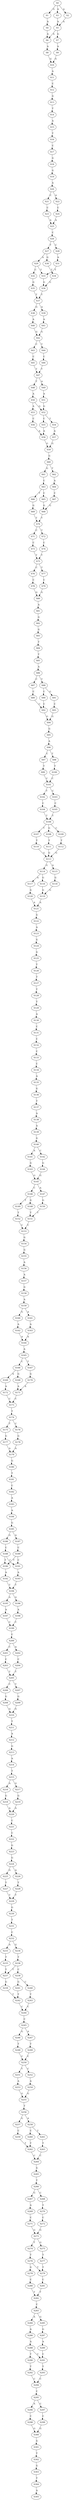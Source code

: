 strict digraph  {
	S0 -> S1 [ label = G ];
	S0 -> S2 [ label = A ];
	S0 -> S3 [ label = A ];
	S1 -> S4 [ label = A ];
	S2 -> S5 [ label = A ];
	S3 -> S5 [ label = A ];
	S4 -> S6 [ label = A ];
	S5 -> S6 [ label = A ];
	S5 -> S7 [ label = G ];
	S6 -> S8 [ label = A ];
	S7 -> S9 [ label = A ];
	S8 -> S10 [ label = G ];
	S9 -> S10 [ label = G ];
	S10 -> S11 [ label = A ];
	S11 -> S12 [ label = C ];
	S12 -> S13 [ label = G ];
	S13 -> S14 [ label = T ];
	S14 -> S15 [ label = A ];
	S15 -> S16 [ label = T ];
	S16 -> S17 [ label = C ];
	S17 -> S18 [ label = G ];
	S18 -> S19 [ label = G ];
	S19 -> S20 [ label = A ];
	S20 -> S21 [ label = C ];
	S20 -> S22 [ label = A ];
	S21 -> S23 [ label = C ];
	S22 -> S24 [ label = C ];
	S23 -> S25 [ label = A ];
	S24 -> S25 [ label = A ];
	S25 -> S26 [ label = C ];
	S26 -> S27 [ label = T ];
	S26 -> S28 [ label = C ];
	S27 -> S29 [ label = A ];
	S27 -> S30 [ label = G ];
	S28 -> S31 [ label = A ];
	S29 -> S32 [ label = C ];
	S29 -> S33 [ label = T ];
	S30 -> S34 [ label = T ];
	S31 -> S33 [ label = T ];
	S32 -> S35 [ label = G ];
	S33 -> S36 [ label = G ];
	S34 -> S36 [ label = G ];
	S35 -> S37 [ label = T ];
	S36 -> S37 [ label = T ];
	S37 -> S38 [ label = G ];
	S37 -> S39 [ label = A ];
	S38 -> S40 [ label = A ];
	S39 -> S41 [ label = A ];
	S40 -> S42 [ label = G ];
	S41 -> S42 [ label = G ];
	S42 -> S43 [ label = C ];
	S42 -> S44 [ label = T ];
	S43 -> S45 [ label = C ];
	S44 -> S46 [ label = C ];
	S45 -> S47 [ label = T ];
	S46 -> S47 [ label = T ];
	S47 -> S48 [ label = T ];
	S47 -> S49 [ label = A ];
	S48 -> S50 [ label = A ];
	S49 -> S51 [ label = A ];
	S50 -> S52 [ label = G ];
	S50 -> S53 [ label = A ];
	S51 -> S52 [ label = G ];
	S52 -> S54 [ label = T ];
	S52 -> S55 [ label = C ];
	S53 -> S56 [ label = C ];
	S54 -> S57 [ label = A ];
	S55 -> S58 [ label = A ];
	S56 -> S58 [ label = A ];
	S57 -> S59 [ label = G ];
	S58 -> S59 [ label = G ];
	S59 -> S60 [ label = G ];
	S60 -> S61 [ label = G ];
	S60 -> S62 [ label = T ];
	S61 -> S63 [ label = C ];
	S62 -> S64 [ label = A ];
	S63 -> S65 [ label = C ];
	S63 -> S66 [ label = T ];
	S64 -> S67 [ label = C ];
	S65 -> S68 [ label = G ];
	S66 -> S69 [ label = G ];
	S67 -> S68 [ label = G ];
	S68 -> S70 [ label = T ];
	S69 -> S70 [ label = T ];
	S70 -> S71 [ label = C ];
	S70 -> S72 [ label = T ];
	S71 -> S73 [ label = C ];
	S72 -> S74 [ label = C ];
	S73 -> S75 [ label = T ];
	S74 -> S75 [ label = T ];
	S75 -> S76 [ label = C ];
	S75 -> S77 [ label = T ];
	S76 -> S78 [ label = C ];
	S77 -> S79 [ label = C ];
	S78 -> S80 [ label = G ];
	S79 -> S80 [ label = G ];
	S80 -> S81 [ label = A ];
	S81 -> S82 [ label = G ];
	S82 -> S83 [ label = G ];
	S83 -> S84 [ label = T ];
	S84 -> S85 [ label = T ];
	S85 -> S86 [ label = A ];
	S86 -> S87 [ label = C ];
	S86 -> S88 [ label = T ];
	S87 -> S89 [ label = C ];
	S88 -> S90 [ label = C ];
	S88 -> S91 [ label = G ];
	S89 -> S92 [ label = C ];
	S90 -> S92 [ label = C ];
	S91 -> S93 [ label = C ];
	S92 -> S94 [ label = G ];
	S93 -> S94 [ label = G ];
	S94 -> S95 [ label = G ];
	S95 -> S96 [ label = A ];
	S96 -> S97 [ label = C ];
	S96 -> S98 [ label = T ];
	S97 -> S99 [ label = T ];
	S98 -> S100 [ label = T ];
	S99 -> S101 [ label = C ];
	S100 -> S101 [ label = C ];
	S101 -> S102 [ label = T ];
	S101 -> S103 [ label = C ];
	S102 -> S104 [ label = C ];
	S103 -> S105 [ label = C ];
	S104 -> S106 [ label = T ];
	S105 -> S106 [ label = T ];
	S106 -> S107 [ label = T ];
	S106 -> S108 [ label = G ];
	S106 -> S109 [ label = C ];
	S107 -> S110 [ label = T ];
	S108 -> S111 [ label = T ];
	S109 -> S112 [ label = T ];
	S110 -> S113 [ label = G ];
	S111 -> S113 [ label = G ];
	S112 -> S113 [ label = G ];
	S113 -> S114 [ label = G ];
	S113 -> S115 [ label = A ];
	S114 -> S116 [ label = G ];
	S114 -> S117 [ label = A ];
	S115 -> S118 [ label = G ];
	S116 -> S119 [ label = G ];
	S117 -> S120 [ label = G ];
	S118 -> S119 [ label = G ];
	S119 -> S121 [ label = A ];
	S120 -> S121 [ label = A ];
	S121 -> S122 [ label = G ];
	S122 -> S123 [ label = A ];
	S123 -> S124 [ label = G ];
	S124 -> S125 [ label = G ];
	S125 -> S126 [ label = T ];
	S126 -> S127 [ label = T ];
	S127 -> S128 [ label = T ];
	S128 -> S129 [ label = T ];
	S129 -> S130 [ label = A ];
	S130 -> S131 [ label = C ];
	S131 -> S132 [ label = C ];
	S132 -> S133 [ label = C ];
	S133 -> S134 [ label = C ];
	S134 -> S135 [ label = A ];
	S135 -> S136 [ label = G ];
	S136 -> S137 [ label = T ];
	S137 -> S138 [ label = A ];
	S138 -> S139 [ label = A ];
	S139 -> S140 [ label = G ];
	S140 -> S141 [ label = A ];
	S140 -> S142 [ label = C ];
	S141 -> S143 [ label = G ];
	S142 -> S144 [ label = G ];
	S143 -> S145 [ label = G ];
	S144 -> S145 [ label = G ];
	S145 -> S146 [ label = C ];
	S145 -> S147 [ label = A ];
	S146 -> S148 [ label = G ];
	S146 -> S149 [ label = T ];
	S147 -> S150 [ label = G ];
	S148 -> S151 [ label = T ];
	S149 -> S152 [ label = T ];
	S150 -> S151 [ label = T ];
	S151 -> S153 [ label = C ];
	S152 -> S153 [ label = C ];
	S153 -> S154 [ label = G ];
	S154 -> S155 [ label = G ];
	S155 -> S156 [ label = A ];
	S156 -> S157 [ label = A ];
	S157 -> S158 [ label = G ];
	S158 -> S159 [ label = A ];
	S159 -> S160 [ label = G ];
	S159 -> S161 [ label = A ];
	S160 -> S162 [ label = A ];
	S161 -> S163 [ label = A ];
	S162 -> S164 [ label = A ];
	S163 -> S164 [ label = A ];
	S164 -> S165 [ label = A ];
	S165 -> S166 [ label = C ];
	S165 -> S167 [ label = T ];
	S166 -> S168 [ label = G ];
	S166 -> S169 [ label = A ];
	S167 -> S170 [ label = G ];
	S168 -> S171 [ label = A ];
	S169 -> S172 [ label = A ];
	S170 -> S171 [ label = A ];
	S171 -> S173 [ label = C ];
	S172 -> S173 [ label = C ];
	S173 -> S174 [ label = T ];
	S174 -> S175 [ label = T ];
	S174 -> S176 [ label = C ];
	S175 -> S177 [ label = G ];
	S176 -> S178 [ label = G ];
	S177 -> S179 [ label = A ];
	S178 -> S179 [ label = A ];
	S179 -> S180 [ label = G ];
	S180 -> S181 [ label = T ];
	S181 -> S182 [ label = C ];
	S182 -> S183 [ label = A ];
	S183 -> S184 [ label = A ];
	S184 -> S185 [ label = G ];
	S185 -> S186 [ label = G ];
	S185 -> S187 [ label = A ];
	S186 -> S188 [ label = C ];
	S187 -> S189 [ label = C ];
	S188 -> S190 [ label = T ];
	S188 -> S191 [ label = C ];
	S189 -> S191 [ label = C ];
	S189 -> S190 [ label = T ];
	S190 -> S192 [ label = A ];
	S191 -> S193 [ label = A ];
	S192 -> S194 [ label = T ];
	S193 -> S194 [ label = T ];
	S194 -> S195 [ label = A ];
	S194 -> S196 [ label = G ];
	S195 -> S197 [ label = A ];
	S196 -> S198 [ label = A ];
	S197 -> S199 [ label = C ];
	S198 -> S199 [ label = C ];
	S199 -> S200 [ label = C ];
	S200 -> S201 [ label = C ];
	S200 -> S202 [ label = A ];
	S201 -> S203 [ label = C ];
	S202 -> S204 [ label = C ];
	S203 -> S205 [ label = T ];
	S204 -> S205 [ label = T ];
	S205 -> S206 [ label = C ];
	S205 -> S207 [ label = T ];
	S206 -> S208 [ label = G ];
	S207 -> S209 [ label = G ];
	S208 -> S210 [ label = G ];
	S209 -> S210 [ label = G ];
	S210 -> S211 [ label = T ];
	S211 -> S212 [ label = A ];
	S212 -> S213 [ label = G ];
	S213 -> S214 [ label = A ];
	S214 -> S215 [ label = T ];
	S215 -> S216 [ label = A ];
	S215 -> S217 [ label = G ];
	S216 -> S218 [ label = G ];
	S217 -> S219 [ label = G ];
	S218 -> S220 [ label = A ];
	S219 -> S220 [ label = A ];
	S220 -> S221 [ label = C ];
	S221 -> S222 [ label = C ];
	S222 -> S223 [ label = G ];
	S223 -> S224 [ label = G ];
	S224 -> S225 [ label = G ];
	S224 -> S226 [ label = A ];
	S225 -> S227 [ label = T ];
	S226 -> S228 [ label = T ];
	S227 -> S229 [ label = T ];
	S228 -> S229 [ label = T ];
	S229 -> S230 [ label = G ];
	S230 -> S231 [ label = T ];
	S231 -> S232 [ label = C ];
	S232 -> S233 [ label = A ];
	S232 -> S234 [ label = G ];
	S233 -> S235 [ label = T ];
	S234 -> S236 [ label = T ];
	S235 -> S237 [ label = T ];
	S236 -> S238 [ label = C ];
	S236 -> S237 [ label = T ];
	S237 -> S239 [ label = G ];
	S238 -> S240 [ label = C ];
	S238 -> S241 [ label = G ];
	S239 -> S242 [ label = T ];
	S240 -> S243 [ label = T ];
	S241 -> S242 [ label = T ];
	S242 -> S244 [ label = C ];
	S243 -> S244 [ label = C ];
	S244 -> S245 [ label = C ];
	S245 -> S246 [ label = G ];
	S245 -> S247 [ label = A ];
	S246 -> S248 [ label = T ];
	S247 -> S249 [ label = T ];
	S248 -> S250 [ label = C ];
	S249 -> S250 [ label = C ];
	S250 -> S251 [ label = T ];
	S250 -> S252 [ label = C ];
	S251 -> S253 [ label = A ];
	S252 -> S254 [ label = A ];
	S253 -> S255 [ label = G ];
	S254 -> S255 [ label = G ];
	S255 -> S256 [ label = T ];
	S256 -> S257 [ label = G ];
	S256 -> S258 [ label = A ];
	S257 -> S259 [ label = C ];
	S258 -> S260 [ label = C ];
	S258 -> S261 [ label = T ];
	S259 -> S262 [ label = T ];
	S260 -> S262 [ label = T ];
	S261 -> S263 [ label = T ];
	S262 -> S264 [ label = C ];
	S263 -> S264 [ label = C ];
	S264 -> S265 [ label = G ];
	S265 -> S266 [ label = T ];
	S266 -> S267 [ label = G ];
	S266 -> S268 [ label = C ];
	S267 -> S269 [ label = A ];
	S268 -> S270 [ label = T ];
	S269 -> S271 [ label = C ];
	S270 -> S272 [ label = C ];
	S271 -> S273 [ label = G ];
	S272 -> S273 [ label = G ];
	S273 -> S274 [ label = T ];
	S273 -> S275 [ label = G ];
	S274 -> S276 [ label = T ];
	S275 -> S277 [ label = T ];
	S276 -> S278 [ label = G ];
	S276 -> S279 [ label = T ];
	S277 -> S279 [ label = T ];
	S278 -> S280 [ label = C ];
	S279 -> S281 [ label = C ];
	S280 -> S282 [ label = T ];
	S281 -> S282 [ label = T ];
	S282 -> S283 [ label = C ];
	S283 -> S284 [ label = A ];
	S283 -> S285 [ label = G ];
	S284 -> S286 [ label = A ];
	S285 -> S287 [ label = G ];
	S286 -> S288 [ label = A ];
	S287 -> S289 [ label = A ];
	S288 -> S290 [ label = T ];
	S288 -> S291 [ label = C ];
	S289 -> S291 [ label = C ];
	S290 -> S292 [ label = T ];
	S291 -> S293 [ label = T ];
	S292 -> S294 [ label = C ];
	S293 -> S294 [ label = C ];
	S294 -> S295 [ label = C ];
	S295 -> S296 [ label = A ];
	S295 -> S297 [ label = C ];
	S296 -> S298 [ label = C ];
	S297 -> S299 [ label = C ];
	S298 -> S300 [ label = G ];
	S299 -> S300 [ label = G ];
	S300 -> S301 [ label = G ];
	S301 -> S302 [ label = T ];
	S302 -> S303 [ label = G ];
	S303 -> S304 [ label = T ];
	S304 -> S305 [ label = A ];
}
